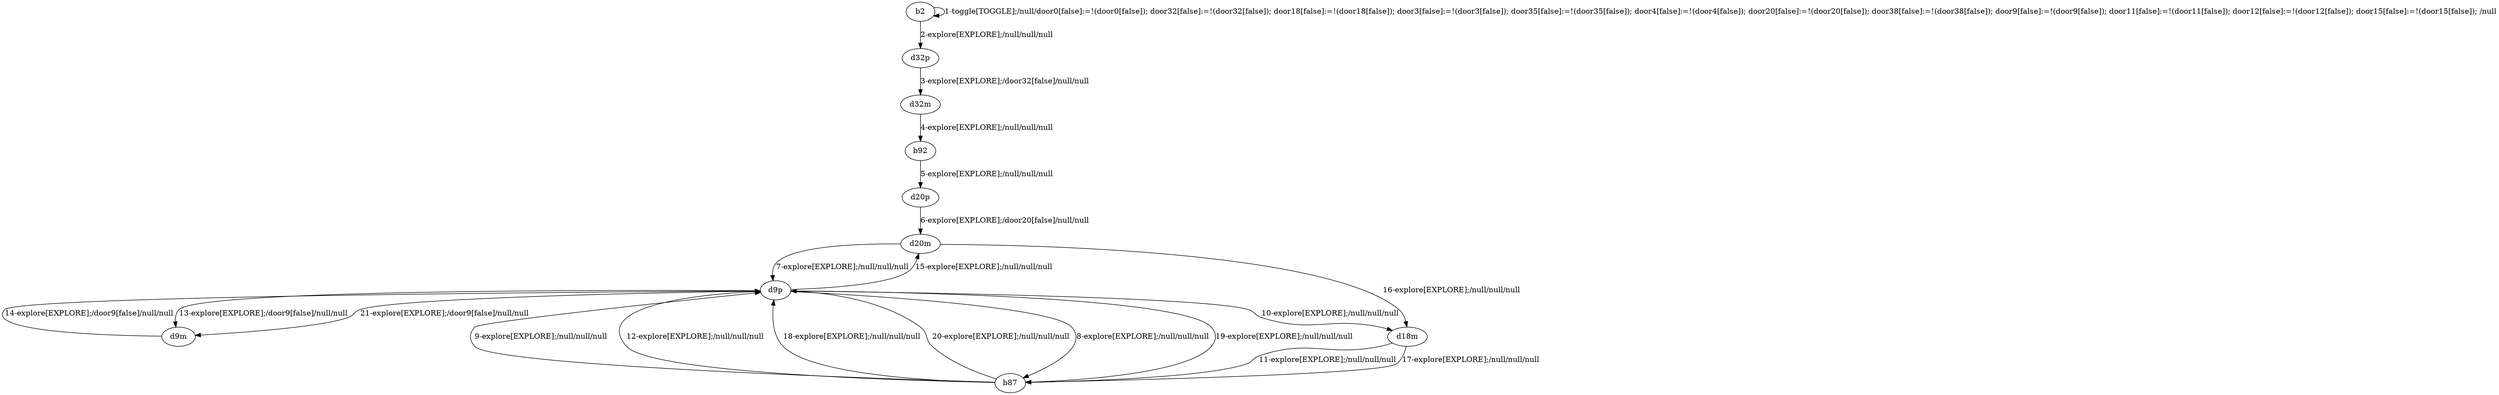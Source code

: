 # Total number of goals covered by this test: 2
# d9p --> d20m
# d18m --> b87

digraph g {
"b2" -> "b2" [label = "1-toggle[TOGGLE];/null/door0[false]:=!(door0[false]); door32[false]:=!(door32[false]); door18[false]:=!(door18[false]); door3[false]:=!(door3[false]); door35[false]:=!(door35[false]); door4[false]:=!(door4[false]); door20[false]:=!(door20[false]); door38[false]:=!(door38[false]); door9[false]:=!(door9[false]); door11[false]:=!(door11[false]); door12[false]:=!(door12[false]); door15[false]:=!(door15[false]); /null"];
"b2" -> "d32p" [label = "2-explore[EXPLORE];/null/null/null"];
"d32p" -> "d32m" [label = "3-explore[EXPLORE];/door32[false]/null/null"];
"d32m" -> "b92" [label = "4-explore[EXPLORE];/null/null/null"];
"b92" -> "d20p" [label = "5-explore[EXPLORE];/null/null/null"];
"d20p" -> "d20m" [label = "6-explore[EXPLORE];/door20[false]/null/null"];
"d20m" -> "d9p" [label = "7-explore[EXPLORE];/null/null/null"];
"d9p" -> "b87" [label = "8-explore[EXPLORE];/null/null/null"];
"b87" -> "d9p" [label = "9-explore[EXPLORE];/null/null/null"];
"d9p" -> "d18m" [label = "10-explore[EXPLORE];/null/null/null"];
"d18m" -> "b87" [label = "11-explore[EXPLORE];/null/null/null"];
"b87" -> "d9p" [label = "12-explore[EXPLORE];/null/null/null"];
"d9p" -> "d9m" [label = "13-explore[EXPLORE];/door9[false]/null/null"];
"d9m" -> "d9p" [label = "14-explore[EXPLORE];/door9[false]/null/null"];
"d9p" -> "d20m" [label = "15-explore[EXPLORE];/null/null/null"];
"d20m" -> "d18m" [label = "16-explore[EXPLORE];/null/null/null"];
"d18m" -> "b87" [label = "17-explore[EXPLORE];/null/null/null"];
"b87" -> "d9p" [label = "18-explore[EXPLORE];/null/null/null"];
"d9p" -> "b87" [label = "19-explore[EXPLORE];/null/null/null"];
"b87" -> "d9p" [label = "20-explore[EXPLORE];/null/null/null"];
"d9p" -> "d9m" [label = "21-explore[EXPLORE];/door9[false]/null/null"];
}
